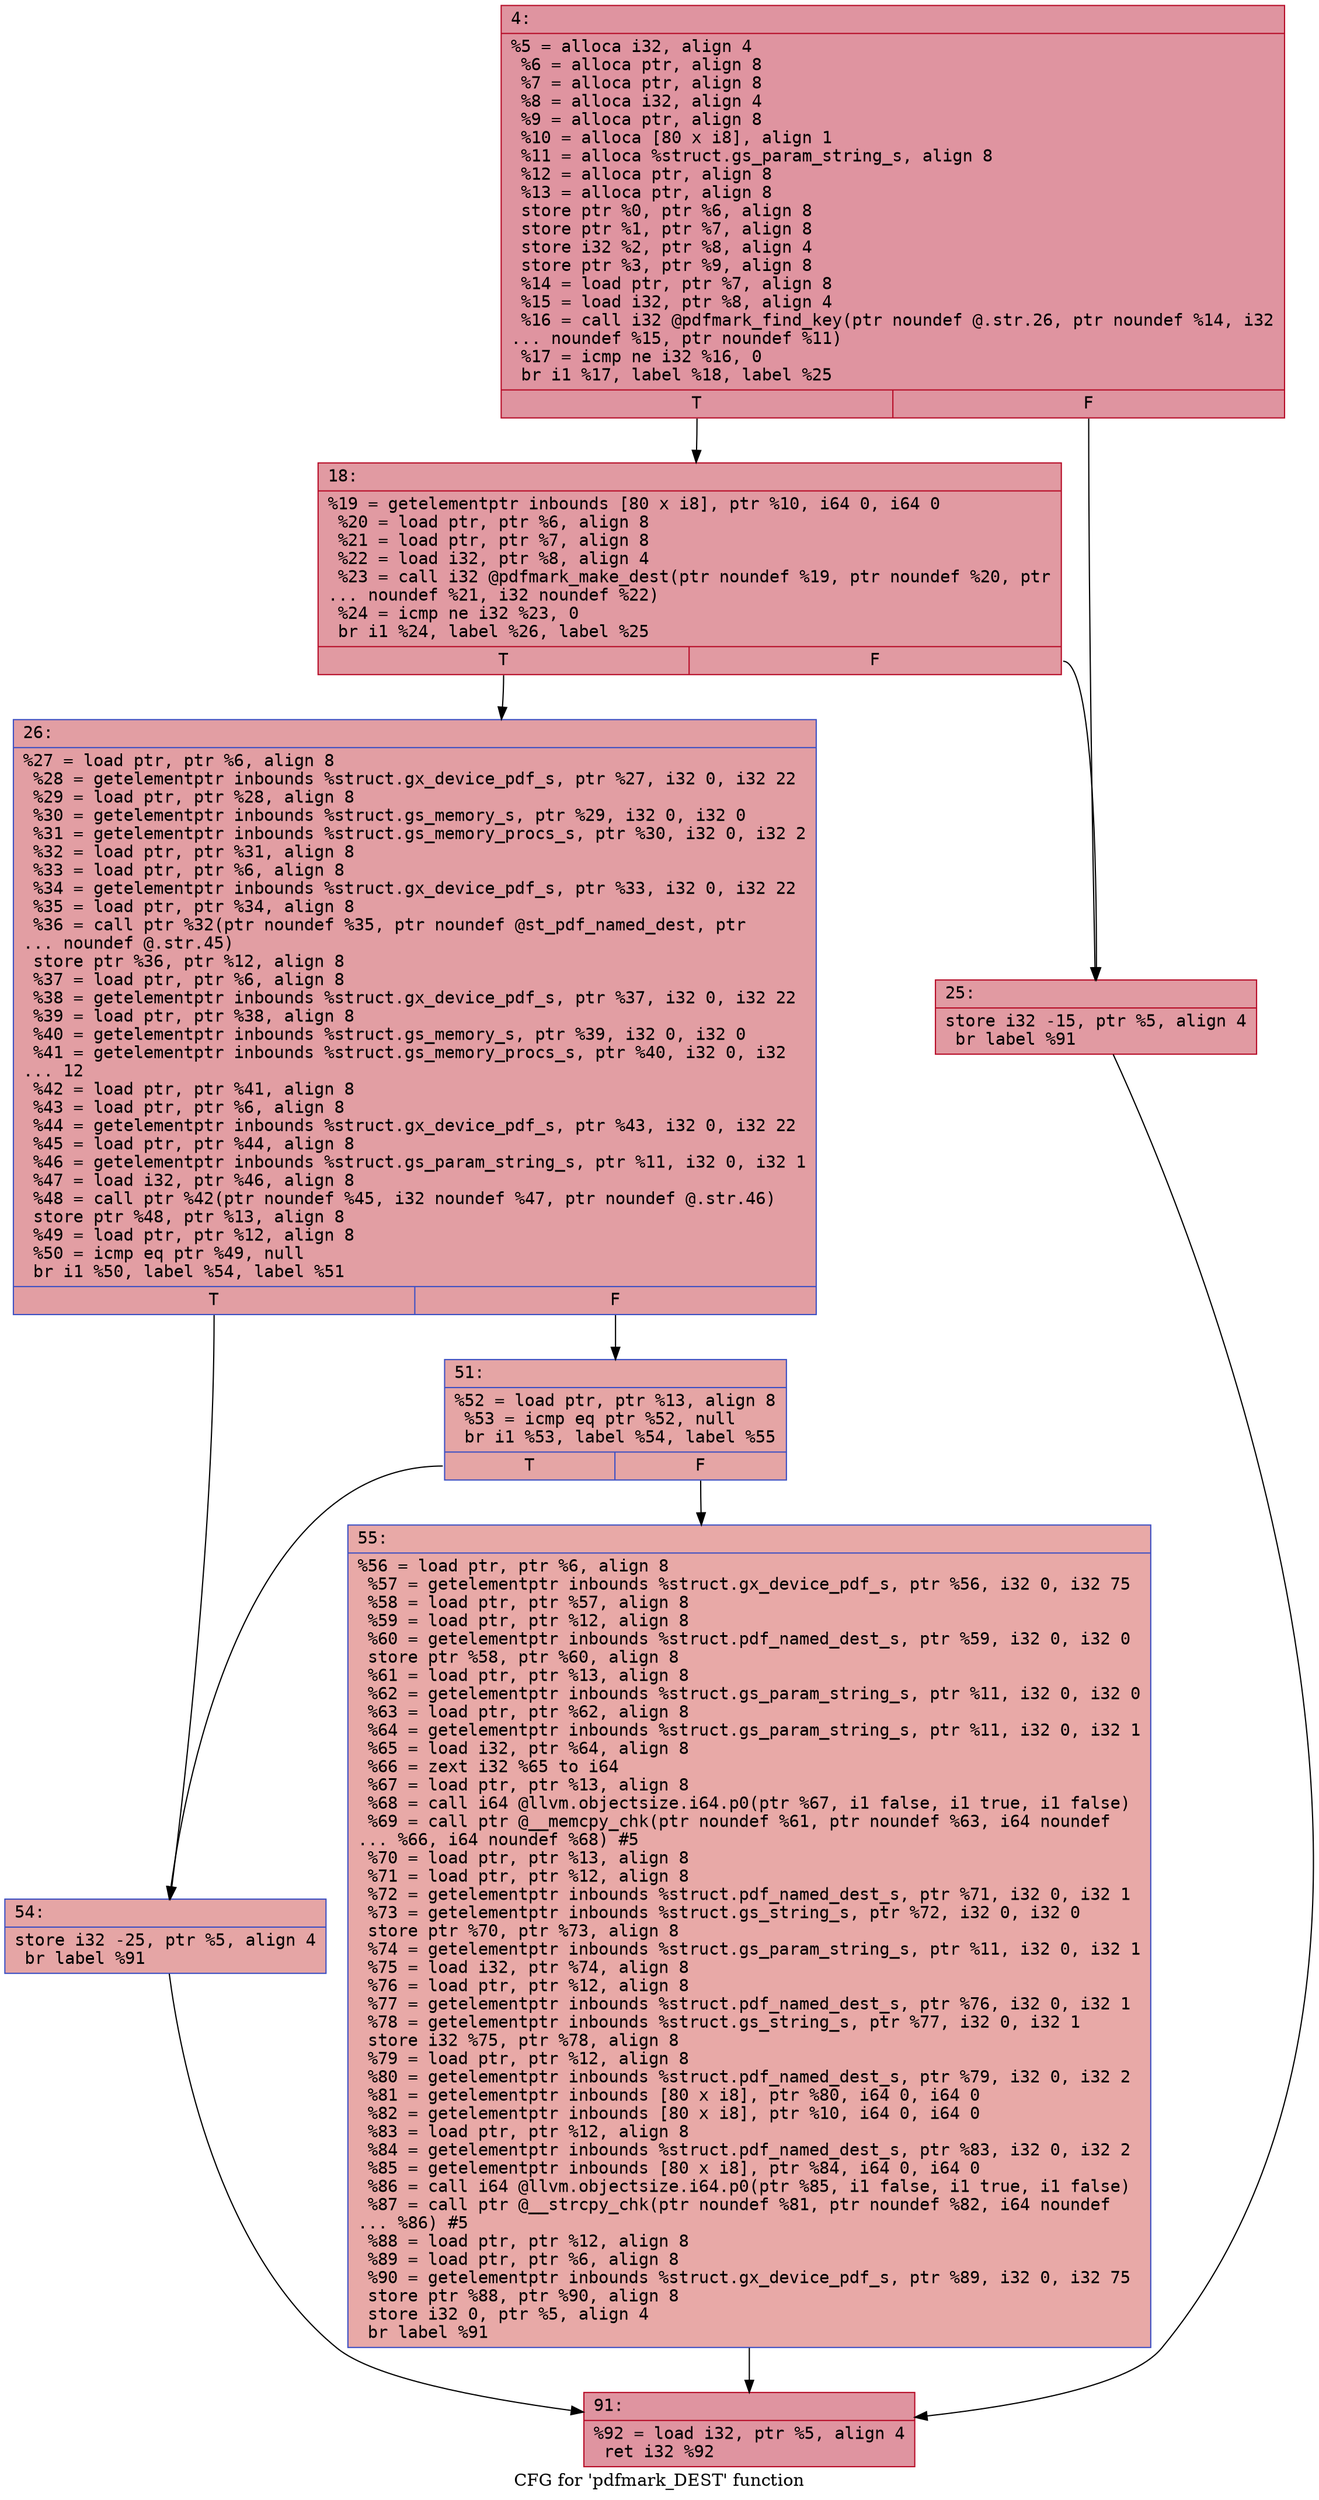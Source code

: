 digraph "CFG for 'pdfmark_DEST' function" {
	label="CFG for 'pdfmark_DEST' function";

	Node0x600000ff4780 [shape=record,color="#b70d28ff", style=filled, fillcolor="#b70d2870" fontname="Courier",label="{4:\l|  %5 = alloca i32, align 4\l  %6 = alloca ptr, align 8\l  %7 = alloca ptr, align 8\l  %8 = alloca i32, align 4\l  %9 = alloca ptr, align 8\l  %10 = alloca [80 x i8], align 1\l  %11 = alloca %struct.gs_param_string_s, align 8\l  %12 = alloca ptr, align 8\l  %13 = alloca ptr, align 8\l  store ptr %0, ptr %6, align 8\l  store ptr %1, ptr %7, align 8\l  store i32 %2, ptr %8, align 4\l  store ptr %3, ptr %9, align 8\l  %14 = load ptr, ptr %7, align 8\l  %15 = load i32, ptr %8, align 4\l  %16 = call i32 @pdfmark_find_key(ptr noundef @.str.26, ptr noundef %14, i32\l... noundef %15, ptr noundef %11)\l  %17 = icmp ne i32 %16, 0\l  br i1 %17, label %18, label %25\l|{<s0>T|<s1>F}}"];
	Node0x600000ff4780:s0 -> Node0x600000ff47d0[tooltip="4 -> 18\nProbability 62.50%" ];
	Node0x600000ff4780:s1 -> Node0x600000ff4820[tooltip="4 -> 25\nProbability 37.50%" ];
	Node0x600000ff47d0 [shape=record,color="#b70d28ff", style=filled, fillcolor="#bb1b2c70" fontname="Courier",label="{18:\l|  %19 = getelementptr inbounds [80 x i8], ptr %10, i64 0, i64 0\l  %20 = load ptr, ptr %6, align 8\l  %21 = load ptr, ptr %7, align 8\l  %22 = load i32, ptr %8, align 4\l  %23 = call i32 @pdfmark_make_dest(ptr noundef %19, ptr noundef %20, ptr\l... noundef %21, i32 noundef %22)\l  %24 = icmp ne i32 %23, 0\l  br i1 %24, label %26, label %25\l|{<s0>T|<s1>F}}"];
	Node0x600000ff47d0:s0 -> Node0x600000ff4870[tooltip="18 -> 26\nProbability 62.50%" ];
	Node0x600000ff47d0:s1 -> Node0x600000ff4820[tooltip="18 -> 25\nProbability 37.50%" ];
	Node0x600000ff4820 [shape=record,color="#b70d28ff", style=filled, fillcolor="#bb1b2c70" fontname="Courier",label="{25:\l|  store i32 -15, ptr %5, align 4\l  br label %91\l}"];
	Node0x600000ff4820 -> Node0x600000ff49b0[tooltip="25 -> 91\nProbability 100.00%" ];
	Node0x600000ff4870 [shape=record,color="#3d50c3ff", style=filled, fillcolor="#be242e70" fontname="Courier",label="{26:\l|  %27 = load ptr, ptr %6, align 8\l  %28 = getelementptr inbounds %struct.gx_device_pdf_s, ptr %27, i32 0, i32 22\l  %29 = load ptr, ptr %28, align 8\l  %30 = getelementptr inbounds %struct.gs_memory_s, ptr %29, i32 0, i32 0\l  %31 = getelementptr inbounds %struct.gs_memory_procs_s, ptr %30, i32 0, i32 2\l  %32 = load ptr, ptr %31, align 8\l  %33 = load ptr, ptr %6, align 8\l  %34 = getelementptr inbounds %struct.gx_device_pdf_s, ptr %33, i32 0, i32 22\l  %35 = load ptr, ptr %34, align 8\l  %36 = call ptr %32(ptr noundef %35, ptr noundef @st_pdf_named_dest, ptr\l... noundef @.str.45)\l  store ptr %36, ptr %12, align 8\l  %37 = load ptr, ptr %6, align 8\l  %38 = getelementptr inbounds %struct.gx_device_pdf_s, ptr %37, i32 0, i32 22\l  %39 = load ptr, ptr %38, align 8\l  %40 = getelementptr inbounds %struct.gs_memory_s, ptr %39, i32 0, i32 0\l  %41 = getelementptr inbounds %struct.gs_memory_procs_s, ptr %40, i32 0, i32\l... 12\l  %42 = load ptr, ptr %41, align 8\l  %43 = load ptr, ptr %6, align 8\l  %44 = getelementptr inbounds %struct.gx_device_pdf_s, ptr %43, i32 0, i32 22\l  %45 = load ptr, ptr %44, align 8\l  %46 = getelementptr inbounds %struct.gs_param_string_s, ptr %11, i32 0, i32 1\l  %47 = load i32, ptr %46, align 8\l  %48 = call ptr %42(ptr noundef %45, i32 noundef %47, ptr noundef @.str.46)\l  store ptr %48, ptr %13, align 8\l  %49 = load ptr, ptr %12, align 8\l  %50 = icmp eq ptr %49, null\l  br i1 %50, label %54, label %51\l|{<s0>T|<s1>F}}"];
	Node0x600000ff4870:s0 -> Node0x600000ff4910[tooltip="26 -> 54\nProbability 37.50%" ];
	Node0x600000ff4870:s1 -> Node0x600000ff48c0[tooltip="26 -> 51\nProbability 62.50%" ];
	Node0x600000ff48c0 [shape=record,color="#3d50c3ff", style=filled, fillcolor="#c5333470" fontname="Courier",label="{51:\l|  %52 = load ptr, ptr %13, align 8\l  %53 = icmp eq ptr %52, null\l  br i1 %53, label %54, label %55\l|{<s0>T|<s1>F}}"];
	Node0x600000ff48c0:s0 -> Node0x600000ff4910[tooltip="51 -> 54\nProbability 37.50%" ];
	Node0x600000ff48c0:s1 -> Node0x600000ff4960[tooltip="51 -> 55\nProbability 62.50%" ];
	Node0x600000ff4910 [shape=record,color="#3d50c3ff", style=filled, fillcolor="#c5333470" fontname="Courier",label="{54:\l|  store i32 -25, ptr %5, align 4\l  br label %91\l}"];
	Node0x600000ff4910 -> Node0x600000ff49b0[tooltip="54 -> 91\nProbability 100.00%" ];
	Node0x600000ff4960 [shape=record,color="#3d50c3ff", style=filled, fillcolor="#ca3b3770" fontname="Courier",label="{55:\l|  %56 = load ptr, ptr %6, align 8\l  %57 = getelementptr inbounds %struct.gx_device_pdf_s, ptr %56, i32 0, i32 75\l  %58 = load ptr, ptr %57, align 8\l  %59 = load ptr, ptr %12, align 8\l  %60 = getelementptr inbounds %struct.pdf_named_dest_s, ptr %59, i32 0, i32 0\l  store ptr %58, ptr %60, align 8\l  %61 = load ptr, ptr %13, align 8\l  %62 = getelementptr inbounds %struct.gs_param_string_s, ptr %11, i32 0, i32 0\l  %63 = load ptr, ptr %62, align 8\l  %64 = getelementptr inbounds %struct.gs_param_string_s, ptr %11, i32 0, i32 1\l  %65 = load i32, ptr %64, align 8\l  %66 = zext i32 %65 to i64\l  %67 = load ptr, ptr %13, align 8\l  %68 = call i64 @llvm.objectsize.i64.p0(ptr %67, i1 false, i1 true, i1 false)\l  %69 = call ptr @__memcpy_chk(ptr noundef %61, ptr noundef %63, i64 noundef\l... %66, i64 noundef %68) #5\l  %70 = load ptr, ptr %13, align 8\l  %71 = load ptr, ptr %12, align 8\l  %72 = getelementptr inbounds %struct.pdf_named_dest_s, ptr %71, i32 0, i32 1\l  %73 = getelementptr inbounds %struct.gs_string_s, ptr %72, i32 0, i32 0\l  store ptr %70, ptr %73, align 8\l  %74 = getelementptr inbounds %struct.gs_param_string_s, ptr %11, i32 0, i32 1\l  %75 = load i32, ptr %74, align 8\l  %76 = load ptr, ptr %12, align 8\l  %77 = getelementptr inbounds %struct.pdf_named_dest_s, ptr %76, i32 0, i32 1\l  %78 = getelementptr inbounds %struct.gs_string_s, ptr %77, i32 0, i32 1\l  store i32 %75, ptr %78, align 8\l  %79 = load ptr, ptr %12, align 8\l  %80 = getelementptr inbounds %struct.pdf_named_dest_s, ptr %79, i32 0, i32 2\l  %81 = getelementptr inbounds [80 x i8], ptr %80, i64 0, i64 0\l  %82 = getelementptr inbounds [80 x i8], ptr %10, i64 0, i64 0\l  %83 = load ptr, ptr %12, align 8\l  %84 = getelementptr inbounds %struct.pdf_named_dest_s, ptr %83, i32 0, i32 2\l  %85 = getelementptr inbounds [80 x i8], ptr %84, i64 0, i64 0\l  %86 = call i64 @llvm.objectsize.i64.p0(ptr %85, i1 false, i1 true, i1 false)\l  %87 = call ptr @__strcpy_chk(ptr noundef %81, ptr noundef %82, i64 noundef\l... %86) #5\l  %88 = load ptr, ptr %12, align 8\l  %89 = load ptr, ptr %6, align 8\l  %90 = getelementptr inbounds %struct.gx_device_pdf_s, ptr %89, i32 0, i32 75\l  store ptr %88, ptr %90, align 8\l  store i32 0, ptr %5, align 4\l  br label %91\l}"];
	Node0x600000ff4960 -> Node0x600000ff49b0[tooltip="55 -> 91\nProbability 100.00%" ];
	Node0x600000ff49b0 [shape=record,color="#b70d28ff", style=filled, fillcolor="#b70d2870" fontname="Courier",label="{91:\l|  %92 = load i32, ptr %5, align 4\l  ret i32 %92\l}"];
}
